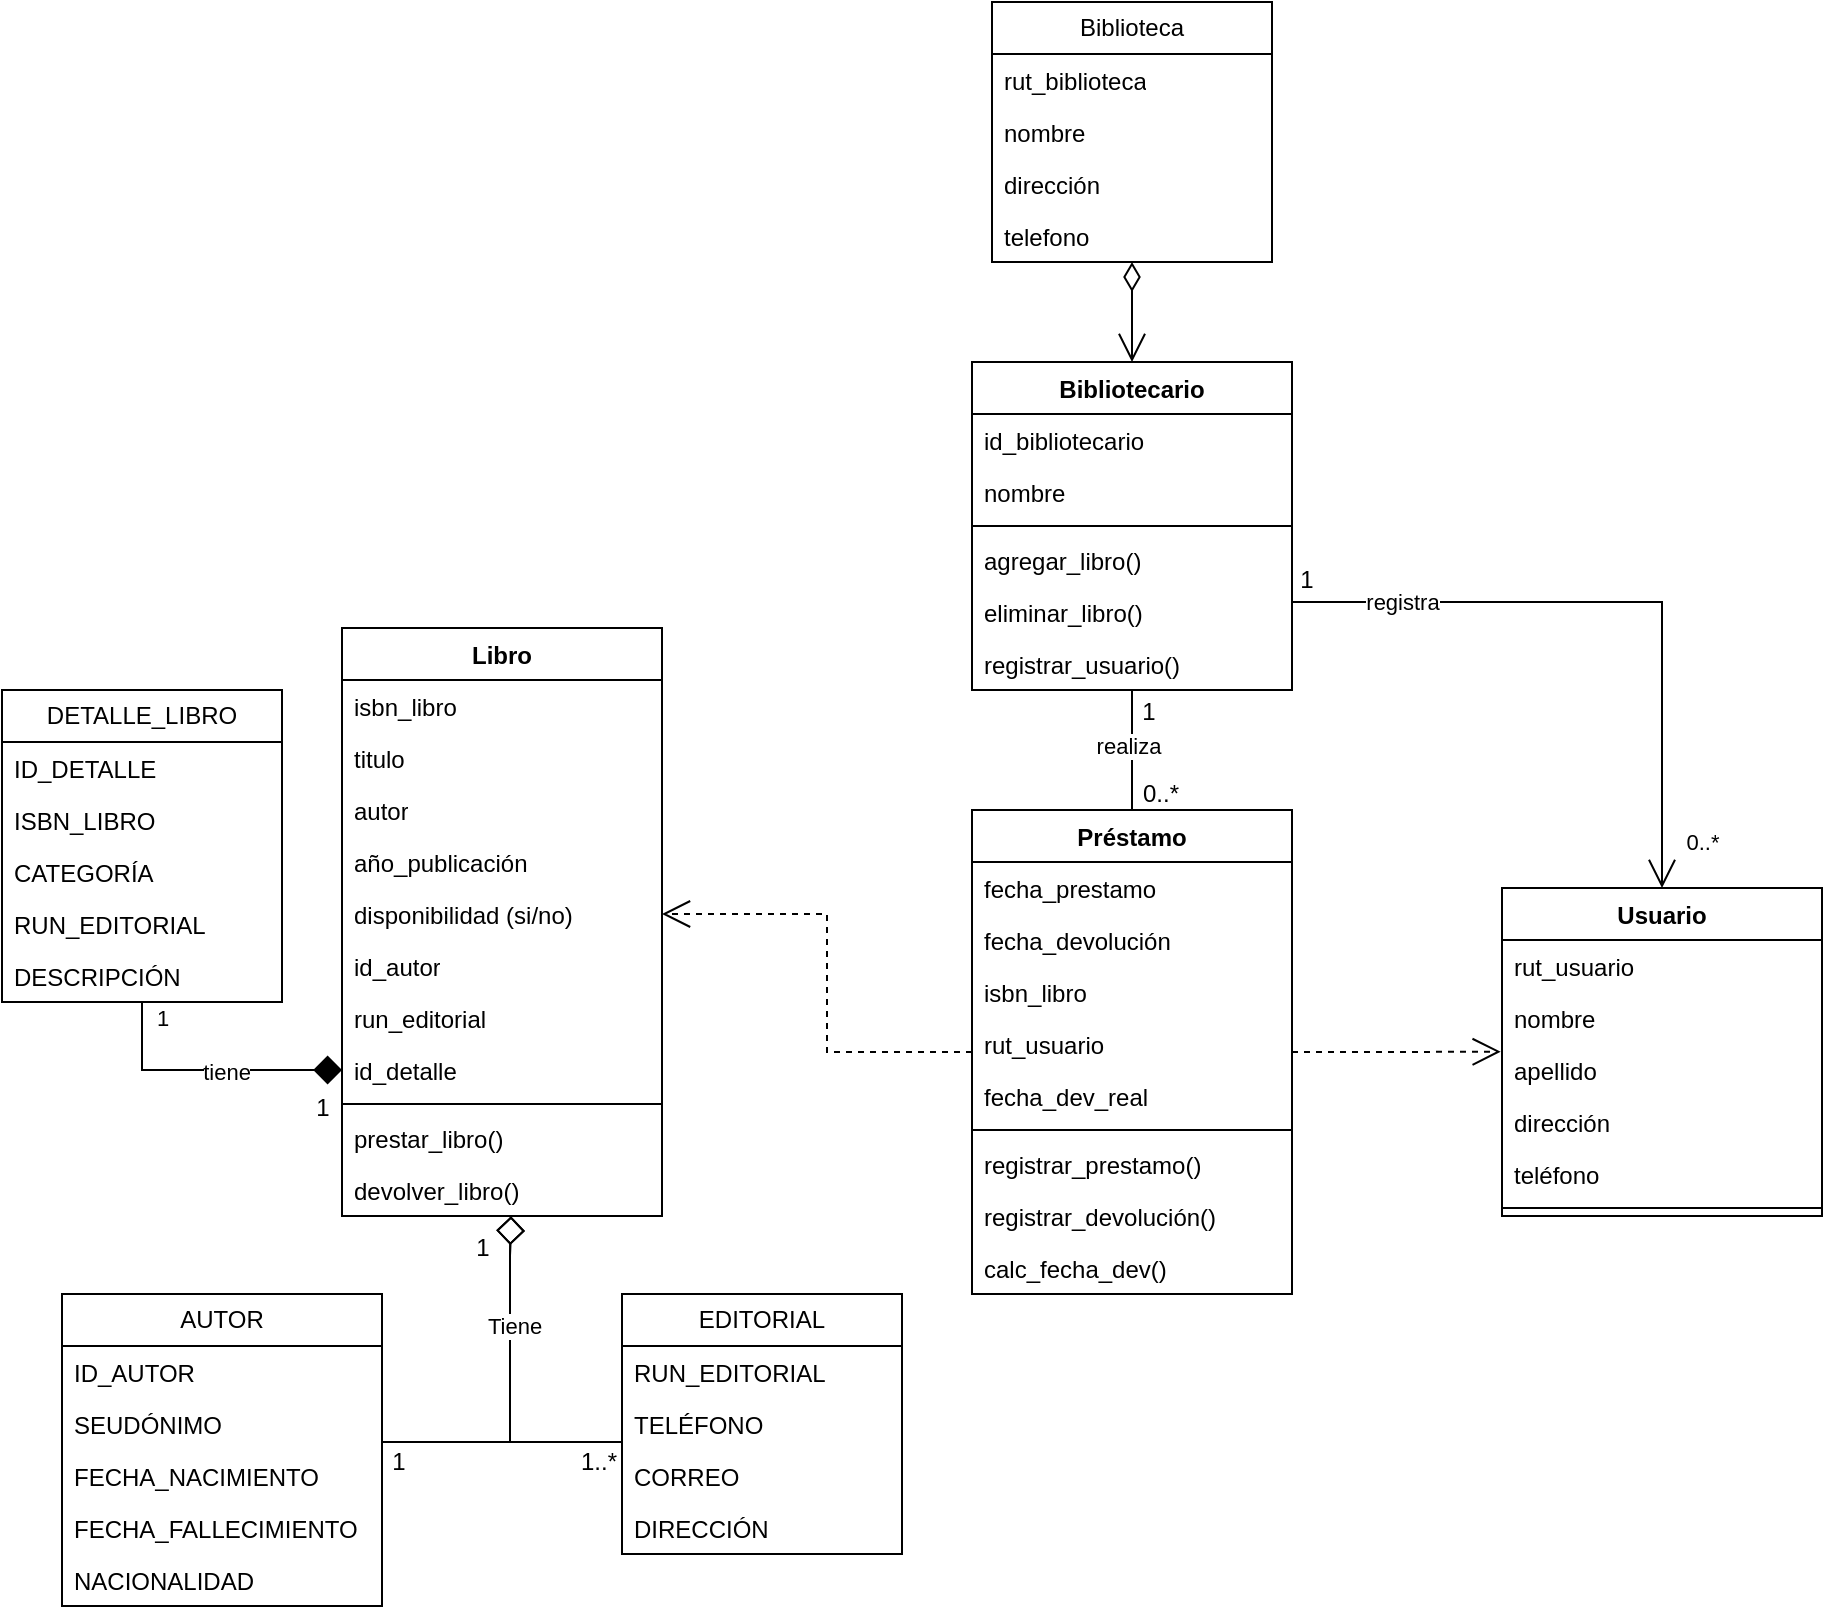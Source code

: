 <mxfile version="24.7.17">
  <diagram name="Página-1" id="Tiepd-8Uq4CCb9P9b49x">
    <mxGraphModel dx="1434" dy="818" grid="1" gridSize="10" guides="1" tooltips="1" connect="1" arrows="1" fold="1" page="1" pageScale="1" pageWidth="1169" pageHeight="827" math="0" shadow="0">
      <root>
        <mxCell id="0" />
        <mxCell id="1" parent="0" />
        <mxCell id="AHbxPHMvvk-snGbiarAd-1" value="AUTOR" style="swimlane;fontStyle=0;childLayout=stackLayout;horizontal=1;startSize=26;fillColor=none;horizontalStack=0;resizeParent=1;resizeParentMax=0;resizeLast=0;collapsible=1;marginBottom=0;whiteSpace=wrap;html=1;" parent="1" vertex="1">
          <mxGeometry x="50" y="656" width="160" height="156" as="geometry" />
        </mxCell>
        <mxCell id="AHbxPHMvvk-snGbiarAd-2" value="ID_AUTOR" style="text;strokeColor=none;fillColor=none;align=left;verticalAlign=top;spacingLeft=4;spacingRight=4;overflow=hidden;rotatable=0;points=[[0,0.5],[1,0.5]];portConstraint=eastwest;whiteSpace=wrap;html=1;" parent="AHbxPHMvvk-snGbiarAd-1" vertex="1">
          <mxGeometry y="26" width="160" height="26" as="geometry" />
        </mxCell>
        <mxCell id="AHbxPHMvvk-snGbiarAd-6" value="SEUDÓNIMO" style="text;strokeColor=none;fillColor=none;align=left;verticalAlign=top;spacingLeft=4;spacingRight=4;overflow=hidden;rotatable=0;points=[[0,0.5],[1,0.5]];portConstraint=eastwest;whiteSpace=wrap;html=1;" parent="AHbxPHMvvk-snGbiarAd-1" vertex="1">
          <mxGeometry y="52" width="160" height="26" as="geometry" />
        </mxCell>
        <mxCell id="AHbxPHMvvk-snGbiarAd-3" value="FECHA_NACIMIENTO" style="text;strokeColor=none;fillColor=none;align=left;verticalAlign=top;spacingLeft=4;spacingRight=4;overflow=hidden;rotatable=0;points=[[0,0.5],[1,0.5]];portConstraint=eastwest;whiteSpace=wrap;html=1;" parent="AHbxPHMvvk-snGbiarAd-1" vertex="1">
          <mxGeometry y="78" width="160" height="26" as="geometry" />
        </mxCell>
        <mxCell id="AHbxPHMvvk-snGbiarAd-4" value="FECHA_FALLECIMIENTO" style="text;strokeColor=none;fillColor=none;align=left;verticalAlign=top;spacingLeft=4;spacingRight=4;overflow=hidden;rotatable=0;points=[[0,0.5],[1,0.5]];portConstraint=eastwest;whiteSpace=wrap;html=1;" parent="AHbxPHMvvk-snGbiarAd-1" vertex="1">
          <mxGeometry y="104" width="160" height="26" as="geometry" />
        </mxCell>
        <mxCell id="AHbxPHMvvk-snGbiarAd-5" value="NACIONALIDAD" style="text;strokeColor=none;fillColor=none;align=left;verticalAlign=top;spacingLeft=4;spacingRight=4;overflow=hidden;rotatable=0;points=[[0,0.5],[1,0.5]];portConstraint=eastwest;whiteSpace=wrap;html=1;" parent="AHbxPHMvvk-snGbiarAd-1" vertex="1">
          <mxGeometry y="130" width="160" height="26" as="geometry" />
        </mxCell>
        <mxCell id="WeoW8eJsu6FPM_cl6FeC-1" value="EDITORIAL" style="swimlane;fontStyle=0;childLayout=stackLayout;horizontal=1;startSize=26;fillColor=none;horizontalStack=0;resizeParent=1;resizeParentMax=0;resizeLast=0;collapsible=1;marginBottom=0;whiteSpace=wrap;html=1;" vertex="1" parent="1">
          <mxGeometry x="330" y="656" width="140" height="130" as="geometry" />
        </mxCell>
        <mxCell id="WeoW8eJsu6FPM_cl6FeC-2" value="RUN_EDITORIAL" style="text;strokeColor=none;fillColor=none;align=left;verticalAlign=top;spacingLeft=4;spacingRight=4;overflow=hidden;rotatable=0;points=[[0,0.5],[1,0.5]];portConstraint=eastwest;whiteSpace=wrap;html=1;" vertex="1" parent="WeoW8eJsu6FPM_cl6FeC-1">
          <mxGeometry y="26" width="140" height="26" as="geometry" />
        </mxCell>
        <mxCell id="WeoW8eJsu6FPM_cl6FeC-3" value="TELÉFONO" style="text;strokeColor=none;fillColor=none;align=left;verticalAlign=top;spacingLeft=4;spacingRight=4;overflow=hidden;rotatable=0;points=[[0,0.5],[1,0.5]];portConstraint=eastwest;whiteSpace=wrap;html=1;" vertex="1" parent="WeoW8eJsu6FPM_cl6FeC-1">
          <mxGeometry y="52" width="140" height="26" as="geometry" />
        </mxCell>
        <mxCell id="WeoW8eJsu6FPM_cl6FeC-4" value="CORREO" style="text;strokeColor=none;fillColor=none;align=left;verticalAlign=top;spacingLeft=4;spacingRight=4;overflow=hidden;rotatable=0;points=[[0,0.5],[1,0.5]];portConstraint=eastwest;whiteSpace=wrap;html=1;" vertex="1" parent="WeoW8eJsu6FPM_cl6FeC-1">
          <mxGeometry y="78" width="140" height="26" as="geometry" />
        </mxCell>
        <mxCell id="WeoW8eJsu6FPM_cl6FeC-5" value="DIRECCIÓN" style="text;strokeColor=none;fillColor=none;align=left;verticalAlign=top;spacingLeft=4;spacingRight=4;overflow=hidden;rotatable=0;points=[[0,0.5],[1,0.5]];portConstraint=eastwest;whiteSpace=wrap;html=1;" vertex="1" parent="WeoW8eJsu6FPM_cl6FeC-1">
          <mxGeometry y="104" width="140" height="26" as="geometry" />
        </mxCell>
        <mxCell id="WeoW8eJsu6FPM_cl6FeC-147" style="edgeStyle=orthogonalEdgeStyle;rounded=0;orthogonalLoop=1;jettySize=auto;html=1;entryX=0;entryY=0.5;entryDx=0;entryDy=0;endSize=12;endArrow=diamond;endFill=1;" edge="1" parent="1" source="WeoW8eJsu6FPM_cl6FeC-6" target="WeoW8eJsu6FPM_cl6FeC-97">
          <mxGeometry relative="1" as="geometry" />
        </mxCell>
        <mxCell id="WeoW8eJsu6FPM_cl6FeC-149" value="1" style="edgeLabel;html=1;align=center;verticalAlign=middle;resizable=0;points=[];" vertex="1" connectable="0" parent="WeoW8eJsu6FPM_cl6FeC-147">
          <mxGeometry x="-0.859" relative="1" as="geometry">
            <mxPoint x="10" y="-2" as="offset" />
          </mxGeometry>
        </mxCell>
        <mxCell id="WeoW8eJsu6FPM_cl6FeC-154" value="tiene" style="edgeLabel;html=1;align=center;verticalAlign=middle;resizable=0;points=[];" vertex="1" connectable="0" parent="WeoW8eJsu6FPM_cl6FeC-147">
          <mxGeometry x="0.13" y="-1" relative="1" as="geometry">
            <mxPoint as="offset" />
          </mxGeometry>
        </mxCell>
        <mxCell id="WeoW8eJsu6FPM_cl6FeC-6" value="DETALLE_LIBRO" style="swimlane;fontStyle=0;childLayout=stackLayout;horizontal=1;startSize=26;fillColor=none;horizontalStack=0;resizeParent=1;resizeParentMax=0;resizeLast=0;collapsible=1;marginBottom=0;whiteSpace=wrap;html=1;" vertex="1" parent="1">
          <mxGeometry x="20" y="354" width="140" height="156" as="geometry" />
        </mxCell>
        <mxCell id="WeoW8eJsu6FPM_cl6FeC-47" value="ID_DETALLE" style="text;strokeColor=none;fillColor=none;align=left;verticalAlign=top;spacingLeft=4;spacingRight=4;overflow=hidden;rotatable=0;points=[[0,0.5],[1,0.5]];portConstraint=eastwest;whiteSpace=wrap;html=1;" vertex="1" parent="WeoW8eJsu6FPM_cl6FeC-6">
          <mxGeometry y="26" width="140" height="26" as="geometry" />
        </mxCell>
        <mxCell id="WeoW8eJsu6FPM_cl6FeC-8" value="ISBN_LIBRO" style="text;strokeColor=none;fillColor=none;align=left;verticalAlign=top;spacingLeft=4;spacingRight=4;overflow=hidden;rotatable=0;points=[[0,0.5],[1,0.5]];portConstraint=eastwest;whiteSpace=wrap;html=1;" vertex="1" parent="WeoW8eJsu6FPM_cl6FeC-6">
          <mxGeometry y="52" width="140" height="26" as="geometry" />
        </mxCell>
        <mxCell id="WeoW8eJsu6FPM_cl6FeC-7" value="CATEGORÍA" style="text;strokeColor=none;fillColor=none;align=left;verticalAlign=top;spacingLeft=4;spacingRight=4;overflow=hidden;rotatable=0;points=[[0,0.5],[1,0.5]];portConstraint=eastwest;whiteSpace=wrap;html=1;" vertex="1" parent="WeoW8eJsu6FPM_cl6FeC-6">
          <mxGeometry y="78" width="140" height="26" as="geometry" />
        </mxCell>
        <mxCell id="WeoW8eJsu6FPM_cl6FeC-9" value="RUN_EDITORIAL" style="text;strokeColor=none;fillColor=none;align=left;verticalAlign=top;spacingLeft=4;spacingRight=4;overflow=hidden;rotatable=0;points=[[0,0.5],[1,0.5]];portConstraint=eastwest;whiteSpace=wrap;html=1;" vertex="1" parent="WeoW8eJsu6FPM_cl6FeC-6">
          <mxGeometry y="104" width="140" height="26" as="geometry" />
        </mxCell>
        <mxCell id="WeoW8eJsu6FPM_cl6FeC-10" value="DESCRIPCIÓN" style="text;strokeColor=none;fillColor=none;align=left;verticalAlign=top;spacingLeft=4;spacingRight=4;overflow=hidden;rotatable=0;points=[[0,0.5],[1,0.5]];portConstraint=eastwest;whiteSpace=wrap;html=1;" vertex="1" parent="WeoW8eJsu6FPM_cl6FeC-6">
          <mxGeometry y="130" width="140" height="26" as="geometry" />
        </mxCell>
        <mxCell id="WeoW8eJsu6FPM_cl6FeC-67" value="Libro" style="swimlane;fontStyle=1;align=center;verticalAlign=top;childLayout=stackLayout;horizontal=1;startSize=26;horizontalStack=0;resizeParent=1;resizeParentMax=0;resizeLast=0;collapsible=1;marginBottom=0;whiteSpace=wrap;html=1;" vertex="1" parent="1">
          <mxGeometry x="190" y="323" width="160" height="294" as="geometry" />
        </mxCell>
        <mxCell id="WeoW8eJsu6FPM_cl6FeC-14" value="isbn_libro" style="text;strokeColor=none;fillColor=none;align=left;verticalAlign=top;spacingLeft=4;spacingRight=4;overflow=hidden;rotatable=0;points=[[0,0.5],[1,0.5]];portConstraint=eastwest;whiteSpace=wrap;html=1;" vertex="1" parent="WeoW8eJsu6FPM_cl6FeC-67">
          <mxGeometry y="26" width="160" height="26" as="geometry" />
        </mxCell>
        <mxCell id="WeoW8eJsu6FPM_cl6FeC-17" value="titulo" style="text;strokeColor=none;fillColor=none;align=left;verticalAlign=top;spacingLeft=4;spacingRight=4;overflow=hidden;rotatable=0;points=[[0,0.5],[1,0.5]];portConstraint=eastwest;whiteSpace=wrap;html=1;" vertex="1" parent="WeoW8eJsu6FPM_cl6FeC-67">
          <mxGeometry y="52" width="160" height="26" as="geometry" />
        </mxCell>
        <mxCell id="WeoW8eJsu6FPM_cl6FeC-16" value="autor" style="text;strokeColor=none;fillColor=none;align=left;verticalAlign=top;spacingLeft=4;spacingRight=4;overflow=hidden;rotatable=0;points=[[0,0.5],[1,0.5]];portConstraint=eastwest;whiteSpace=wrap;html=1;" vertex="1" parent="WeoW8eJsu6FPM_cl6FeC-67">
          <mxGeometry y="78" width="160" height="26" as="geometry" />
        </mxCell>
        <mxCell id="WeoW8eJsu6FPM_cl6FeC-60" value="año_publicación" style="text;strokeColor=none;fillColor=none;align=left;verticalAlign=top;spacingLeft=4;spacingRight=4;overflow=hidden;rotatable=0;points=[[0,0.5],[1,0.5]];portConstraint=eastwest;whiteSpace=wrap;html=1;" vertex="1" parent="WeoW8eJsu6FPM_cl6FeC-67">
          <mxGeometry y="104" width="160" height="26" as="geometry" />
        </mxCell>
        <mxCell id="WeoW8eJsu6FPM_cl6FeC-61" value="disponibilidad (si/no)" style="text;strokeColor=none;fillColor=none;align=left;verticalAlign=top;spacingLeft=4;spacingRight=4;overflow=hidden;rotatable=0;points=[[0,0.5],[1,0.5]];portConstraint=eastwest;whiteSpace=wrap;html=1;" vertex="1" parent="WeoW8eJsu6FPM_cl6FeC-67">
          <mxGeometry y="130" width="160" height="26" as="geometry" />
        </mxCell>
        <mxCell id="WeoW8eJsu6FPM_cl6FeC-95" value="id_autor" style="text;strokeColor=none;fillColor=none;align=left;verticalAlign=top;spacingLeft=4;spacingRight=4;overflow=hidden;rotatable=0;points=[[0,0.5],[1,0.5]];portConstraint=eastwest;whiteSpace=wrap;html=1;" vertex="1" parent="WeoW8eJsu6FPM_cl6FeC-67">
          <mxGeometry y="156" width="160" height="26" as="geometry" />
        </mxCell>
        <mxCell id="WeoW8eJsu6FPM_cl6FeC-96" value="run_editorial" style="text;strokeColor=none;fillColor=none;align=left;verticalAlign=top;spacingLeft=4;spacingRight=4;overflow=hidden;rotatable=0;points=[[0,0.5],[1,0.5]];portConstraint=eastwest;whiteSpace=wrap;html=1;" vertex="1" parent="WeoW8eJsu6FPM_cl6FeC-67">
          <mxGeometry y="182" width="160" height="26" as="geometry" />
        </mxCell>
        <mxCell id="WeoW8eJsu6FPM_cl6FeC-97" value="id_detalle" style="text;strokeColor=none;fillColor=none;align=left;verticalAlign=top;spacingLeft=4;spacingRight=4;overflow=hidden;rotatable=0;points=[[0,0.5],[1,0.5]];portConstraint=eastwest;whiteSpace=wrap;html=1;" vertex="1" parent="WeoW8eJsu6FPM_cl6FeC-67">
          <mxGeometry y="208" width="160" height="26" as="geometry" />
        </mxCell>
        <mxCell id="WeoW8eJsu6FPM_cl6FeC-69" value="" style="line;strokeWidth=1;fillColor=none;align=left;verticalAlign=middle;spacingTop=-1;spacingLeft=3;spacingRight=3;rotatable=0;labelPosition=right;points=[];portConstraint=eastwest;strokeColor=inherit;" vertex="1" parent="WeoW8eJsu6FPM_cl6FeC-67">
          <mxGeometry y="234" width="160" height="8" as="geometry" />
        </mxCell>
        <mxCell id="WeoW8eJsu6FPM_cl6FeC-70" value="prestar_libro()" style="text;strokeColor=none;fillColor=none;align=left;verticalAlign=top;spacingLeft=4;spacingRight=4;overflow=hidden;rotatable=0;points=[[0,0.5],[1,0.5]];portConstraint=eastwest;whiteSpace=wrap;html=1;" vertex="1" parent="WeoW8eJsu6FPM_cl6FeC-67">
          <mxGeometry y="242" width="160" height="26" as="geometry" />
        </mxCell>
        <mxCell id="WeoW8eJsu6FPM_cl6FeC-71" value="devolver_libro()" style="text;strokeColor=none;fillColor=none;align=left;verticalAlign=top;spacingLeft=4;spacingRight=4;overflow=hidden;rotatable=0;points=[[0,0.5],[1,0.5]];portConstraint=eastwest;whiteSpace=wrap;html=1;" vertex="1" parent="WeoW8eJsu6FPM_cl6FeC-67">
          <mxGeometry y="268" width="160" height="26" as="geometry" />
        </mxCell>
        <mxCell id="WeoW8eJsu6FPM_cl6FeC-72" value="Usuario" style="swimlane;fontStyle=1;align=center;verticalAlign=top;childLayout=stackLayout;horizontal=1;startSize=26;horizontalStack=0;resizeParent=1;resizeParentMax=0;resizeLast=0;collapsible=1;marginBottom=0;whiteSpace=wrap;html=1;" vertex="1" parent="1">
          <mxGeometry x="770" y="453" width="160" height="164" as="geometry" />
        </mxCell>
        <mxCell id="WeoW8eJsu6FPM_cl6FeC-73" value="rut_usuario" style="text;strokeColor=none;fillColor=none;align=left;verticalAlign=top;spacingLeft=4;spacingRight=4;overflow=hidden;rotatable=0;points=[[0,0.5],[1,0.5]];portConstraint=eastwest;whiteSpace=wrap;html=1;" vertex="1" parent="WeoW8eJsu6FPM_cl6FeC-72">
          <mxGeometry y="26" width="160" height="26" as="geometry" />
        </mxCell>
        <mxCell id="WeoW8eJsu6FPM_cl6FeC-76" value="nombre" style="text;strokeColor=none;fillColor=none;align=left;verticalAlign=top;spacingLeft=4;spacingRight=4;overflow=hidden;rotatable=0;points=[[0,0.5],[1,0.5]];portConstraint=eastwest;whiteSpace=wrap;html=1;" vertex="1" parent="WeoW8eJsu6FPM_cl6FeC-72">
          <mxGeometry y="52" width="160" height="26" as="geometry" />
        </mxCell>
        <mxCell id="WeoW8eJsu6FPM_cl6FeC-79" value="apellido" style="text;strokeColor=none;fillColor=none;align=left;verticalAlign=top;spacingLeft=4;spacingRight=4;overflow=hidden;rotatable=0;points=[[0,0.5],[1,0.5]];portConstraint=eastwest;whiteSpace=wrap;html=1;" vertex="1" parent="WeoW8eJsu6FPM_cl6FeC-72">
          <mxGeometry y="78" width="160" height="26" as="geometry" />
        </mxCell>
        <mxCell id="WeoW8eJsu6FPM_cl6FeC-77" value="dirección" style="text;strokeColor=none;fillColor=none;align=left;verticalAlign=top;spacingLeft=4;spacingRight=4;overflow=hidden;rotatable=0;points=[[0,0.5],[1,0.5]];portConstraint=eastwest;whiteSpace=wrap;html=1;" vertex="1" parent="WeoW8eJsu6FPM_cl6FeC-72">
          <mxGeometry y="104" width="160" height="26" as="geometry" />
        </mxCell>
        <mxCell id="WeoW8eJsu6FPM_cl6FeC-78" value="teléfono" style="text;strokeColor=none;fillColor=none;align=left;verticalAlign=top;spacingLeft=4;spacingRight=4;overflow=hidden;rotatable=0;points=[[0,0.5],[1,0.5]];portConstraint=eastwest;whiteSpace=wrap;html=1;" vertex="1" parent="WeoW8eJsu6FPM_cl6FeC-72">
          <mxGeometry y="130" width="160" height="26" as="geometry" />
        </mxCell>
        <mxCell id="WeoW8eJsu6FPM_cl6FeC-74" value="" style="line;strokeWidth=1;fillColor=none;align=left;verticalAlign=middle;spacingTop=-1;spacingLeft=3;spacingRight=3;rotatable=0;labelPosition=right;points=[];portConstraint=eastwest;strokeColor=inherit;" vertex="1" parent="WeoW8eJsu6FPM_cl6FeC-72">
          <mxGeometry y="156" width="160" height="8" as="geometry" />
        </mxCell>
        <mxCell id="WeoW8eJsu6FPM_cl6FeC-134" style="edgeStyle=orthogonalEdgeStyle;rounded=0;orthogonalLoop=1;jettySize=auto;html=1;entryX=0.5;entryY=0;entryDx=0;entryDy=0;endArrow=none;endFill=0;" edge="1" parent="1" source="WeoW8eJsu6FPM_cl6FeC-81" target="WeoW8eJsu6FPM_cl6FeC-87">
          <mxGeometry relative="1" as="geometry" />
        </mxCell>
        <mxCell id="WeoW8eJsu6FPM_cl6FeC-138" value="realiza" style="edgeLabel;html=1;align=center;verticalAlign=middle;resizable=0;points=[];" vertex="1" connectable="0" parent="WeoW8eJsu6FPM_cl6FeC-134">
          <mxGeometry x="-0.248" y="3" relative="1" as="geometry">
            <mxPoint x="-5" y="5" as="offset" />
          </mxGeometry>
        </mxCell>
        <mxCell id="WeoW8eJsu6FPM_cl6FeC-136" style="edgeStyle=orthogonalEdgeStyle;rounded=0;orthogonalLoop=1;jettySize=auto;html=1;entryX=0.5;entryY=0;entryDx=0;entryDy=0;endArrow=open;endFill=0;endSize=12;" edge="1" parent="1" source="WeoW8eJsu6FPM_cl6FeC-81" target="WeoW8eJsu6FPM_cl6FeC-72">
          <mxGeometry relative="1" as="geometry">
            <Array as="points">
              <mxPoint x="850" y="310" />
            </Array>
          </mxGeometry>
        </mxCell>
        <mxCell id="WeoW8eJsu6FPM_cl6FeC-137" value="registra" style="edgeLabel;html=1;align=center;verticalAlign=middle;resizable=0;points=[];" vertex="1" connectable="0" parent="WeoW8eJsu6FPM_cl6FeC-136">
          <mxGeometry x="0.151" relative="1" as="geometry">
            <mxPoint x="-130" y="-4" as="offset" />
          </mxGeometry>
        </mxCell>
        <mxCell id="WeoW8eJsu6FPM_cl6FeC-141" value="0..*" style="edgeLabel;html=1;align=center;verticalAlign=middle;resizable=0;points=[];" vertex="1" connectable="0" parent="WeoW8eJsu6FPM_cl6FeC-136">
          <mxGeometry x="0.713" y="2" relative="1" as="geometry">
            <mxPoint x="18" y="24" as="offset" />
          </mxGeometry>
        </mxCell>
        <mxCell id="WeoW8eJsu6FPM_cl6FeC-81" value="Bibliotecario" style="swimlane;fontStyle=1;align=center;verticalAlign=top;childLayout=stackLayout;horizontal=1;startSize=26;horizontalStack=0;resizeParent=1;resizeParentMax=0;resizeLast=0;collapsible=1;marginBottom=0;whiteSpace=wrap;html=1;" vertex="1" parent="1">
          <mxGeometry x="505" y="190" width="160" height="164" as="geometry" />
        </mxCell>
        <mxCell id="WeoW8eJsu6FPM_cl6FeC-82" value="id_bibliotecario" style="text;strokeColor=none;fillColor=none;align=left;verticalAlign=top;spacingLeft=4;spacingRight=4;overflow=hidden;rotatable=0;points=[[0,0.5],[1,0.5]];portConstraint=eastwest;whiteSpace=wrap;html=1;" vertex="1" parent="WeoW8eJsu6FPM_cl6FeC-81">
          <mxGeometry y="26" width="160" height="26" as="geometry" />
        </mxCell>
        <mxCell id="WeoW8eJsu6FPM_cl6FeC-85" value="nombre" style="text;strokeColor=none;fillColor=none;align=left;verticalAlign=top;spacingLeft=4;spacingRight=4;overflow=hidden;rotatable=0;points=[[0,0.5],[1,0.5]];portConstraint=eastwest;whiteSpace=wrap;html=1;" vertex="1" parent="WeoW8eJsu6FPM_cl6FeC-81">
          <mxGeometry y="52" width="160" height="26" as="geometry" />
        </mxCell>
        <mxCell id="WeoW8eJsu6FPM_cl6FeC-83" value="" style="line;strokeWidth=1;fillColor=none;align=left;verticalAlign=middle;spacingTop=-1;spacingLeft=3;spacingRight=3;rotatable=0;labelPosition=right;points=[];portConstraint=eastwest;strokeColor=inherit;" vertex="1" parent="WeoW8eJsu6FPM_cl6FeC-81">
          <mxGeometry y="78" width="160" height="8" as="geometry" />
        </mxCell>
        <mxCell id="WeoW8eJsu6FPM_cl6FeC-84" value="agregar_libro()" style="text;strokeColor=none;fillColor=none;align=left;verticalAlign=top;spacingLeft=4;spacingRight=4;overflow=hidden;rotatable=0;points=[[0,0.5],[1,0.5]];portConstraint=eastwest;whiteSpace=wrap;html=1;" vertex="1" parent="WeoW8eJsu6FPM_cl6FeC-81">
          <mxGeometry y="86" width="160" height="26" as="geometry" />
        </mxCell>
        <mxCell id="WeoW8eJsu6FPM_cl6FeC-86" value="eliminar_libro()" style="text;strokeColor=none;fillColor=none;align=left;verticalAlign=top;spacingLeft=4;spacingRight=4;overflow=hidden;rotatable=0;points=[[0,0.5],[1,0.5]];portConstraint=eastwest;whiteSpace=wrap;html=1;" vertex="1" parent="WeoW8eJsu6FPM_cl6FeC-81">
          <mxGeometry y="112" width="160" height="26" as="geometry" />
        </mxCell>
        <mxCell id="WeoW8eJsu6FPM_cl6FeC-75" value="registrar_usuario()" style="text;strokeColor=none;fillColor=none;align=left;verticalAlign=top;spacingLeft=4;spacingRight=4;overflow=hidden;rotatable=0;points=[[0,0.5],[1,0.5]];portConstraint=eastwest;whiteSpace=wrap;html=1;" vertex="1" parent="WeoW8eJsu6FPM_cl6FeC-81">
          <mxGeometry y="138" width="160" height="26" as="geometry" />
        </mxCell>
        <mxCell id="WeoW8eJsu6FPM_cl6FeC-132" style="edgeStyle=orthogonalEdgeStyle;rounded=0;orthogonalLoop=1;jettySize=auto;html=1;entryX=1;entryY=0.5;entryDx=0;entryDy=0;endArrow=open;endFill=0;endSize=12;dashed=1;" edge="1" parent="1" source="WeoW8eJsu6FPM_cl6FeC-87" target="WeoW8eJsu6FPM_cl6FeC-61">
          <mxGeometry relative="1" as="geometry" />
        </mxCell>
        <mxCell id="WeoW8eJsu6FPM_cl6FeC-87" value="Préstamo" style="swimlane;fontStyle=1;align=center;verticalAlign=top;childLayout=stackLayout;horizontal=1;startSize=26;horizontalStack=0;resizeParent=1;resizeParentMax=0;resizeLast=0;collapsible=1;marginBottom=0;whiteSpace=wrap;html=1;" vertex="1" parent="1">
          <mxGeometry x="505" y="414" width="160" height="242" as="geometry" />
        </mxCell>
        <mxCell id="WeoW8eJsu6FPM_cl6FeC-88" value="fecha_prestamo" style="text;strokeColor=none;fillColor=none;align=left;verticalAlign=top;spacingLeft=4;spacingRight=4;overflow=hidden;rotatable=0;points=[[0,0.5],[1,0.5]];portConstraint=eastwest;whiteSpace=wrap;html=1;" vertex="1" parent="WeoW8eJsu6FPM_cl6FeC-87">
          <mxGeometry y="26" width="160" height="26" as="geometry" />
        </mxCell>
        <mxCell id="WeoW8eJsu6FPM_cl6FeC-91" value="fecha_devolución" style="text;strokeColor=none;fillColor=none;align=left;verticalAlign=top;spacingLeft=4;spacingRight=4;overflow=hidden;rotatable=0;points=[[0,0.5],[1,0.5]];portConstraint=eastwest;whiteSpace=wrap;html=1;" vertex="1" parent="WeoW8eJsu6FPM_cl6FeC-87">
          <mxGeometry y="52" width="160" height="26" as="geometry" />
        </mxCell>
        <mxCell id="WeoW8eJsu6FPM_cl6FeC-92" value="isbn_libro" style="text;strokeColor=none;fillColor=none;align=left;verticalAlign=top;spacingLeft=4;spacingRight=4;overflow=hidden;rotatable=0;points=[[0,0.5],[1,0.5]];portConstraint=eastwest;whiteSpace=wrap;html=1;" vertex="1" parent="WeoW8eJsu6FPM_cl6FeC-87">
          <mxGeometry y="78" width="160" height="26" as="geometry" />
        </mxCell>
        <mxCell id="WeoW8eJsu6FPM_cl6FeC-93" value="rut_usuario" style="text;strokeColor=none;fillColor=none;align=left;verticalAlign=top;spacingLeft=4;spacingRight=4;overflow=hidden;rotatable=0;points=[[0,0.5],[1,0.5]];portConstraint=eastwest;whiteSpace=wrap;html=1;" vertex="1" parent="WeoW8eJsu6FPM_cl6FeC-87">
          <mxGeometry y="104" width="160" height="26" as="geometry" />
        </mxCell>
        <mxCell id="WeoW8eJsu6FPM_cl6FeC-102" value="fecha_dev_real" style="text;strokeColor=none;fillColor=none;align=left;verticalAlign=top;spacingLeft=4;spacingRight=4;overflow=hidden;rotatable=0;points=[[0,0.5],[1,0.5]];portConstraint=eastwest;whiteSpace=wrap;html=1;" vertex="1" parent="WeoW8eJsu6FPM_cl6FeC-87">
          <mxGeometry y="130" width="160" height="26" as="geometry" />
        </mxCell>
        <mxCell id="WeoW8eJsu6FPM_cl6FeC-89" value="" style="line;strokeWidth=1;fillColor=none;align=left;verticalAlign=middle;spacingTop=-1;spacingLeft=3;spacingRight=3;rotatable=0;labelPosition=right;points=[];portConstraint=eastwest;strokeColor=inherit;" vertex="1" parent="WeoW8eJsu6FPM_cl6FeC-87">
          <mxGeometry y="156" width="160" height="8" as="geometry" />
        </mxCell>
        <mxCell id="WeoW8eJsu6FPM_cl6FeC-90" value="registrar_prestamo()" style="text;strokeColor=none;fillColor=none;align=left;verticalAlign=top;spacingLeft=4;spacingRight=4;overflow=hidden;rotatable=0;points=[[0,0.5],[1,0.5]];portConstraint=eastwest;whiteSpace=wrap;html=1;" vertex="1" parent="WeoW8eJsu6FPM_cl6FeC-87">
          <mxGeometry y="164" width="160" height="26" as="geometry" />
        </mxCell>
        <mxCell id="WeoW8eJsu6FPM_cl6FeC-94" value="registrar_devolución()" style="text;strokeColor=none;fillColor=none;align=left;verticalAlign=top;spacingLeft=4;spacingRight=4;overflow=hidden;rotatable=0;points=[[0,0.5],[1,0.5]];portConstraint=eastwest;whiteSpace=wrap;html=1;" vertex="1" parent="WeoW8eJsu6FPM_cl6FeC-87">
          <mxGeometry y="190" width="160" height="26" as="geometry" />
        </mxCell>
        <mxCell id="WeoW8eJsu6FPM_cl6FeC-101" value="calc_fecha_dev()" style="text;strokeColor=none;fillColor=none;align=left;verticalAlign=top;spacingLeft=4;spacingRight=4;overflow=hidden;rotatable=0;points=[[0,0.5],[1,0.5]];portConstraint=eastwest;whiteSpace=wrap;html=1;" vertex="1" parent="WeoW8eJsu6FPM_cl6FeC-87">
          <mxGeometry y="216" width="160" height="26" as="geometry" />
        </mxCell>
        <mxCell id="WeoW8eJsu6FPM_cl6FeC-131" style="edgeStyle=orthogonalEdgeStyle;rounded=0;orthogonalLoop=1;jettySize=auto;html=1;entryX=0.5;entryY=0;entryDx=0;entryDy=0;startArrow=diamondThin;startFill=0;endArrow=open;endFill=0;endSize=12;targetPerimeterSpacing=0;startSize=12;" edge="1" parent="1" source="WeoW8eJsu6FPM_cl6FeC-118" target="WeoW8eJsu6FPM_cl6FeC-81">
          <mxGeometry relative="1" as="geometry" />
        </mxCell>
        <mxCell id="WeoW8eJsu6FPM_cl6FeC-118" value="Biblioteca" style="swimlane;fontStyle=0;childLayout=stackLayout;horizontal=1;startSize=26;fillColor=none;horizontalStack=0;resizeParent=1;resizeParentMax=0;resizeLast=0;collapsible=1;marginBottom=0;whiteSpace=wrap;html=1;" vertex="1" parent="1">
          <mxGeometry x="515" y="10" width="140" height="130" as="geometry" />
        </mxCell>
        <mxCell id="WeoW8eJsu6FPM_cl6FeC-119" value="rut_biblioteca" style="text;strokeColor=none;fillColor=none;align=left;verticalAlign=top;spacingLeft=4;spacingRight=4;overflow=hidden;rotatable=0;points=[[0,0.5],[1,0.5]];portConstraint=eastwest;whiteSpace=wrap;html=1;" vertex="1" parent="WeoW8eJsu6FPM_cl6FeC-118">
          <mxGeometry y="26" width="140" height="26" as="geometry" />
        </mxCell>
        <mxCell id="WeoW8eJsu6FPM_cl6FeC-120" value="nombre" style="text;strokeColor=none;fillColor=none;align=left;verticalAlign=top;spacingLeft=4;spacingRight=4;overflow=hidden;rotatable=0;points=[[0,0.5],[1,0.5]];portConstraint=eastwest;whiteSpace=wrap;html=1;" vertex="1" parent="WeoW8eJsu6FPM_cl6FeC-118">
          <mxGeometry y="52" width="140" height="26" as="geometry" />
        </mxCell>
        <mxCell id="WeoW8eJsu6FPM_cl6FeC-121" value="dirección" style="text;strokeColor=none;fillColor=none;align=left;verticalAlign=top;spacingLeft=4;spacingRight=4;overflow=hidden;rotatable=0;points=[[0,0.5],[1,0.5]];portConstraint=eastwest;whiteSpace=wrap;html=1;" vertex="1" parent="WeoW8eJsu6FPM_cl6FeC-118">
          <mxGeometry y="78" width="140" height="26" as="geometry" />
        </mxCell>
        <mxCell id="WeoW8eJsu6FPM_cl6FeC-122" value="telefono" style="text;strokeColor=none;fillColor=none;align=left;verticalAlign=top;spacingLeft=4;spacingRight=4;overflow=hidden;rotatable=0;points=[[0,0.5],[1,0.5]];portConstraint=eastwest;whiteSpace=wrap;html=1;" vertex="1" parent="WeoW8eJsu6FPM_cl6FeC-118">
          <mxGeometry y="104" width="140" height="26" as="geometry" />
        </mxCell>
        <mxCell id="WeoW8eJsu6FPM_cl6FeC-135" style="edgeStyle=orthogonalEdgeStyle;rounded=0;orthogonalLoop=1;jettySize=auto;html=1;entryX=-0.004;entryY=0.148;entryDx=0;entryDy=0;entryPerimeter=0;endArrow=open;endFill=0;endSize=12;dashed=1;" edge="1" parent="1" source="WeoW8eJsu6FPM_cl6FeC-87" target="WeoW8eJsu6FPM_cl6FeC-79">
          <mxGeometry relative="1" as="geometry" />
        </mxCell>
        <mxCell id="WeoW8eJsu6FPM_cl6FeC-145" style="edgeStyle=orthogonalEdgeStyle;rounded=0;orthogonalLoop=1;jettySize=auto;html=1;entryX=0.528;entryY=1.005;entryDx=0;entryDy=0;entryPerimeter=0;endArrow=diamond;endFill=0;endSize=12;" edge="1" parent="1" source="WeoW8eJsu6FPM_cl6FeC-1" target="WeoW8eJsu6FPM_cl6FeC-71">
          <mxGeometry relative="1" as="geometry">
            <Array as="points">
              <mxPoint x="274" y="730" />
              <mxPoint x="274" y="637" />
              <mxPoint x="275" y="637" />
            </Array>
          </mxGeometry>
        </mxCell>
        <mxCell id="WeoW8eJsu6FPM_cl6FeC-146" style="edgeStyle=orthogonalEdgeStyle;rounded=0;orthogonalLoop=1;jettySize=auto;html=1;entryX=0.528;entryY=1.005;entryDx=0;entryDy=0;entryPerimeter=0;endArrow=diamond;endFill=0;endSize=12;" edge="1" parent="1" source="AHbxPHMvvk-snGbiarAd-1" target="WeoW8eJsu6FPM_cl6FeC-71">
          <mxGeometry relative="1" as="geometry">
            <Array as="points">
              <mxPoint x="274" y="730" />
              <mxPoint x="274" y="637" />
              <mxPoint x="275" y="637" />
            </Array>
          </mxGeometry>
        </mxCell>
        <mxCell id="WeoW8eJsu6FPM_cl6FeC-152" value="Tiene" style="edgeLabel;html=1;align=center;verticalAlign=middle;resizable=0;points=[];" vertex="1" connectable="0" parent="WeoW8eJsu6FPM_cl6FeC-146">
          <mxGeometry x="0.373" y="-2" relative="1" as="geometry">
            <mxPoint as="offset" />
          </mxGeometry>
        </mxCell>
        <mxCell id="WeoW8eJsu6FPM_cl6FeC-148" value="1" style="text;html=1;align=center;verticalAlign=middle;resizable=0;points=[];autosize=1;strokeColor=none;fillColor=none;" vertex="1" parent="1">
          <mxGeometry x="165" y="548" width="30" height="30" as="geometry" />
        </mxCell>
        <mxCell id="WeoW8eJsu6FPM_cl6FeC-150" value="1" style="text;html=1;align=center;verticalAlign=middle;resizable=0;points=[];autosize=1;strokeColor=none;fillColor=none;" vertex="1" parent="1">
          <mxGeometry x="245" y="618" width="30" height="30" as="geometry" />
        </mxCell>
        <mxCell id="WeoW8eJsu6FPM_cl6FeC-151" value="1" style="text;html=1;align=center;verticalAlign=middle;resizable=0;points=[];autosize=1;strokeColor=none;fillColor=none;" vertex="1" parent="1">
          <mxGeometry x="203" y="725" width="30" height="30" as="geometry" />
        </mxCell>
        <mxCell id="WeoW8eJsu6FPM_cl6FeC-153" value="1..*" style="text;html=1;align=center;verticalAlign=middle;resizable=0;points=[];autosize=1;strokeColor=none;fillColor=none;" vertex="1" parent="1">
          <mxGeometry x="298" y="725" width="40" height="30" as="geometry" />
        </mxCell>
        <mxCell id="WeoW8eJsu6FPM_cl6FeC-155" value="1" style="text;html=1;align=center;verticalAlign=middle;resizable=0;points=[];autosize=1;strokeColor=none;fillColor=none;" vertex="1" parent="1">
          <mxGeometry x="657" y="284" width="30" height="30" as="geometry" />
        </mxCell>
        <mxCell id="WeoW8eJsu6FPM_cl6FeC-156" value="1" style="text;html=1;align=center;verticalAlign=middle;resizable=0;points=[];autosize=1;strokeColor=none;fillColor=none;" vertex="1" parent="1">
          <mxGeometry x="578" y="350" width="30" height="30" as="geometry" />
        </mxCell>
        <mxCell id="WeoW8eJsu6FPM_cl6FeC-157" value="0..*" style="text;html=1;align=center;verticalAlign=middle;resizable=0;points=[];autosize=1;strokeColor=none;fillColor=none;" vertex="1" parent="1">
          <mxGeometry x="579" y="391" width="40" height="30" as="geometry" />
        </mxCell>
      </root>
    </mxGraphModel>
  </diagram>
</mxfile>
